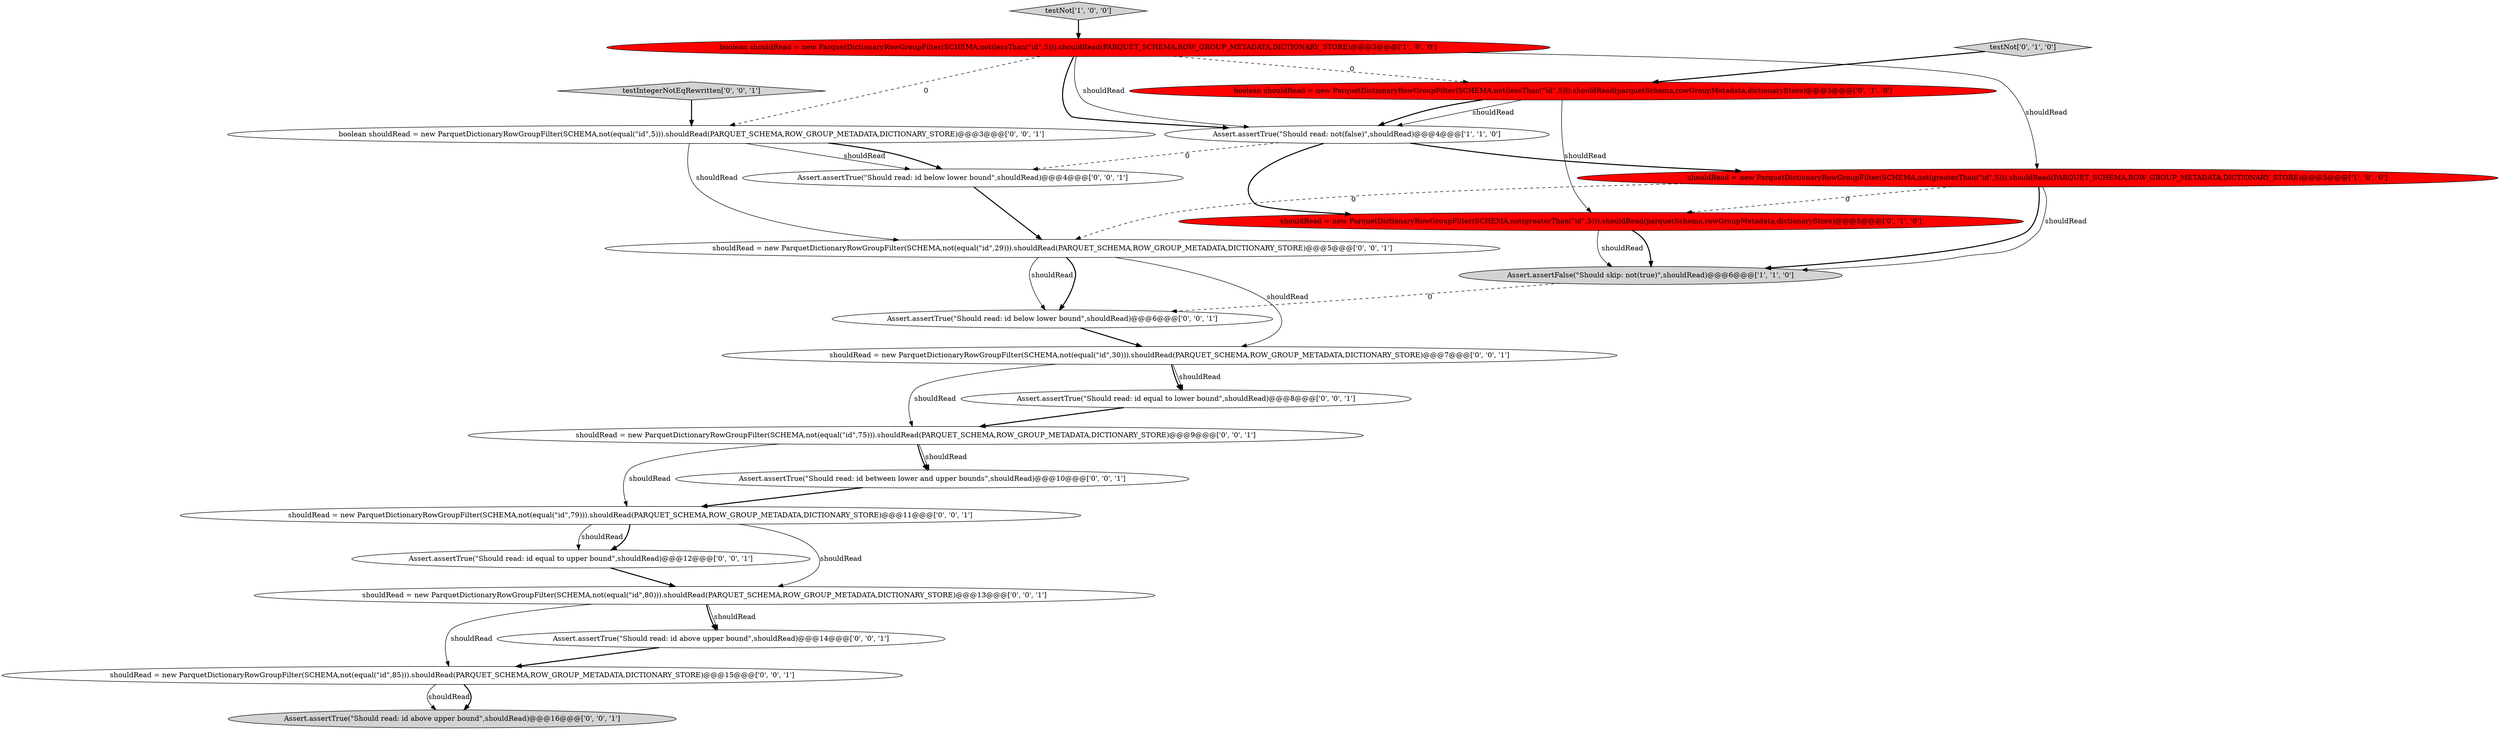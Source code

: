 digraph {
22 [style = filled, label = "shouldRead = new ParquetDictionaryRowGroupFilter(SCHEMA,not(equal(\"id\",30))).shouldRead(PARQUET_SCHEMA,ROW_GROUP_METADATA,DICTIONARY_STORE)@@@7@@@['0', '0', '1']", fillcolor = white, shape = ellipse image = "AAA0AAABBB3BBB"];
14 [style = filled, label = "Assert.assertTrue(\"Should read: id equal to upper bound\",shouldRead)@@@12@@@['0', '0', '1']", fillcolor = white, shape = ellipse image = "AAA0AAABBB3BBB"];
15 [style = filled, label = "Assert.assertTrue(\"Should read: id equal to lower bound\",shouldRead)@@@8@@@['0', '0', '1']", fillcolor = white, shape = ellipse image = "AAA0AAABBB3BBB"];
20 [style = filled, label = "shouldRead = new ParquetDictionaryRowGroupFilter(SCHEMA,not(equal(\"id\",80))).shouldRead(PARQUET_SCHEMA,ROW_GROUP_METADATA,DICTIONARY_STORE)@@@13@@@['0', '0', '1']", fillcolor = white, shape = ellipse image = "AAA0AAABBB3BBB"];
0 [style = filled, label = "boolean shouldRead = new ParquetDictionaryRowGroupFilter(SCHEMA,not(lessThan(\"id\",5))).shouldRead(PARQUET_SCHEMA,ROW_GROUP_METADATA,DICTIONARY_STORE)@@@3@@@['1', '0', '0']", fillcolor = red, shape = ellipse image = "AAA1AAABBB1BBB"];
10 [style = filled, label = "Assert.assertTrue(\"Should read: id below lower bound\",shouldRead)@@@4@@@['0', '0', '1']", fillcolor = white, shape = ellipse image = "AAA0AAABBB3BBB"];
7 [style = filled, label = "testNot['0', '1', '0']", fillcolor = lightgray, shape = diamond image = "AAA0AAABBB2BBB"];
3 [style = filled, label = "Assert.assertTrue(\"Should read: not(false)\",shouldRead)@@@4@@@['1', '1', '0']", fillcolor = white, shape = ellipse image = "AAA0AAABBB1BBB"];
16 [style = filled, label = "shouldRead = new ParquetDictionaryRowGroupFilter(SCHEMA,not(equal(\"id\",75))).shouldRead(PARQUET_SCHEMA,ROW_GROUP_METADATA,DICTIONARY_STORE)@@@9@@@['0', '0', '1']", fillcolor = white, shape = ellipse image = "AAA0AAABBB3BBB"];
5 [style = filled, label = "shouldRead = new ParquetDictionaryRowGroupFilter(SCHEMA,not(greaterThan(\"id\",5))).shouldRead(parquetSchema,rowGroupMetadata,dictionaryStore)@@@5@@@['0', '1', '0']", fillcolor = red, shape = ellipse image = "AAA1AAABBB2BBB"];
6 [style = filled, label = "boolean shouldRead = new ParquetDictionaryRowGroupFilter(SCHEMA,not(lessThan(\"id\",5))).shouldRead(parquetSchema,rowGroupMetadata,dictionaryStore)@@@3@@@['0', '1', '0']", fillcolor = red, shape = ellipse image = "AAA1AAABBB2BBB"];
4 [style = filled, label = "Assert.assertFalse(\"Should skip: not(true)\",shouldRead)@@@6@@@['1', '1', '0']", fillcolor = lightgray, shape = ellipse image = "AAA0AAABBB1BBB"];
12 [style = filled, label = "Assert.assertTrue(\"Should read: id above upper bound\",shouldRead)@@@16@@@['0', '0', '1']", fillcolor = lightgray, shape = ellipse image = "AAA0AAABBB3BBB"];
18 [style = filled, label = "Assert.assertTrue(\"Should read: id between lower and upper bounds\",shouldRead)@@@10@@@['0', '0', '1']", fillcolor = white, shape = ellipse image = "AAA0AAABBB3BBB"];
19 [style = filled, label = "Assert.assertTrue(\"Should read: id below lower bound\",shouldRead)@@@6@@@['0', '0', '1']", fillcolor = white, shape = ellipse image = "AAA0AAABBB3BBB"];
2 [style = filled, label = "shouldRead = new ParquetDictionaryRowGroupFilter(SCHEMA,not(greaterThan(\"id\",5))).shouldRead(PARQUET_SCHEMA,ROW_GROUP_METADATA,DICTIONARY_STORE)@@@5@@@['1', '0', '0']", fillcolor = red, shape = ellipse image = "AAA1AAABBB1BBB"];
21 [style = filled, label = "Assert.assertTrue(\"Should read: id above upper bound\",shouldRead)@@@14@@@['0', '0', '1']", fillcolor = white, shape = ellipse image = "AAA0AAABBB3BBB"];
17 [style = filled, label = "boolean shouldRead = new ParquetDictionaryRowGroupFilter(SCHEMA,not(equal(\"id\",5))).shouldRead(PARQUET_SCHEMA,ROW_GROUP_METADATA,DICTIONARY_STORE)@@@3@@@['0', '0', '1']", fillcolor = white, shape = ellipse image = "AAA0AAABBB3BBB"];
9 [style = filled, label = "shouldRead = new ParquetDictionaryRowGroupFilter(SCHEMA,not(equal(\"id\",29))).shouldRead(PARQUET_SCHEMA,ROW_GROUP_METADATA,DICTIONARY_STORE)@@@5@@@['0', '0', '1']", fillcolor = white, shape = ellipse image = "AAA0AAABBB3BBB"];
1 [style = filled, label = "testNot['1', '0', '0']", fillcolor = lightgray, shape = diamond image = "AAA0AAABBB1BBB"];
13 [style = filled, label = "shouldRead = new ParquetDictionaryRowGroupFilter(SCHEMA,not(equal(\"id\",79))).shouldRead(PARQUET_SCHEMA,ROW_GROUP_METADATA,DICTIONARY_STORE)@@@11@@@['0', '0', '1']", fillcolor = white, shape = ellipse image = "AAA0AAABBB3BBB"];
11 [style = filled, label = "testIntegerNotEqRewritten['0', '0', '1']", fillcolor = lightgray, shape = diamond image = "AAA0AAABBB3BBB"];
8 [style = filled, label = "shouldRead = new ParquetDictionaryRowGroupFilter(SCHEMA,not(equal(\"id\",85))).shouldRead(PARQUET_SCHEMA,ROW_GROUP_METADATA,DICTIONARY_STORE)@@@15@@@['0', '0', '1']", fillcolor = white, shape = ellipse image = "AAA0AAABBB3BBB"];
0->3 [style = bold, label=""];
17->10 [style = solid, label="shouldRead"];
6->3 [style = bold, label=""];
17->10 [style = bold, label=""];
0->3 [style = solid, label="shouldRead"];
16->18 [style = bold, label=""];
22->15 [style = bold, label=""];
9->19 [style = solid, label="shouldRead"];
0->6 [style = dashed, label="0"];
21->8 [style = bold, label=""];
5->4 [style = solid, label="shouldRead"];
1->0 [style = bold, label=""];
15->16 [style = bold, label=""];
8->12 [style = solid, label="shouldRead"];
2->4 [style = bold, label=""];
0->17 [style = dashed, label="0"];
6->5 [style = solid, label="shouldRead"];
9->22 [style = solid, label="shouldRead"];
20->21 [style = bold, label=""];
2->5 [style = dashed, label="0"];
3->5 [style = bold, label=""];
3->2 [style = bold, label=""];
22->15 [style = solid, label="shouldRead"];
16->18 [style = solid, label="shouldRead"];
2->9 [style = dashed, label="0"];
6->3 [style = solid, label="shouldRead"];
5->4 [style = bold, label=""];
7->6 [style = bold, label=""];
14->20 [style = bold, label=""];
0->2 [style = solid, label="shouldRead"];
18->13 [style = bold, label=""];
17->9 [style = solid, label="shouldRead"];
13->20 [style = solid, label="shouldRead"];
20->21 [style = solid, label="shouldRead"];
9->19 [style = bold, label=""];
11->17 [style = bold, label=""];
4->19 [style = dashed, label="0"];
22->16 [style = solid, label="shouldRead"];
10->9 [style = bold, label=""];
3->10 [style = dashed, label="0"];
13->14 [style = solid, label="shouldRead"];
20->8 [style = solid, label="shouldRead"];
16->13 [style = solid, label="shouldRead"];
19->22 [style = bold, label=""];
13->14 [style = bold, label=""];
8->12 [style = bold, label=""];
2->4 [style = solid, label="shouldRead"];
}
